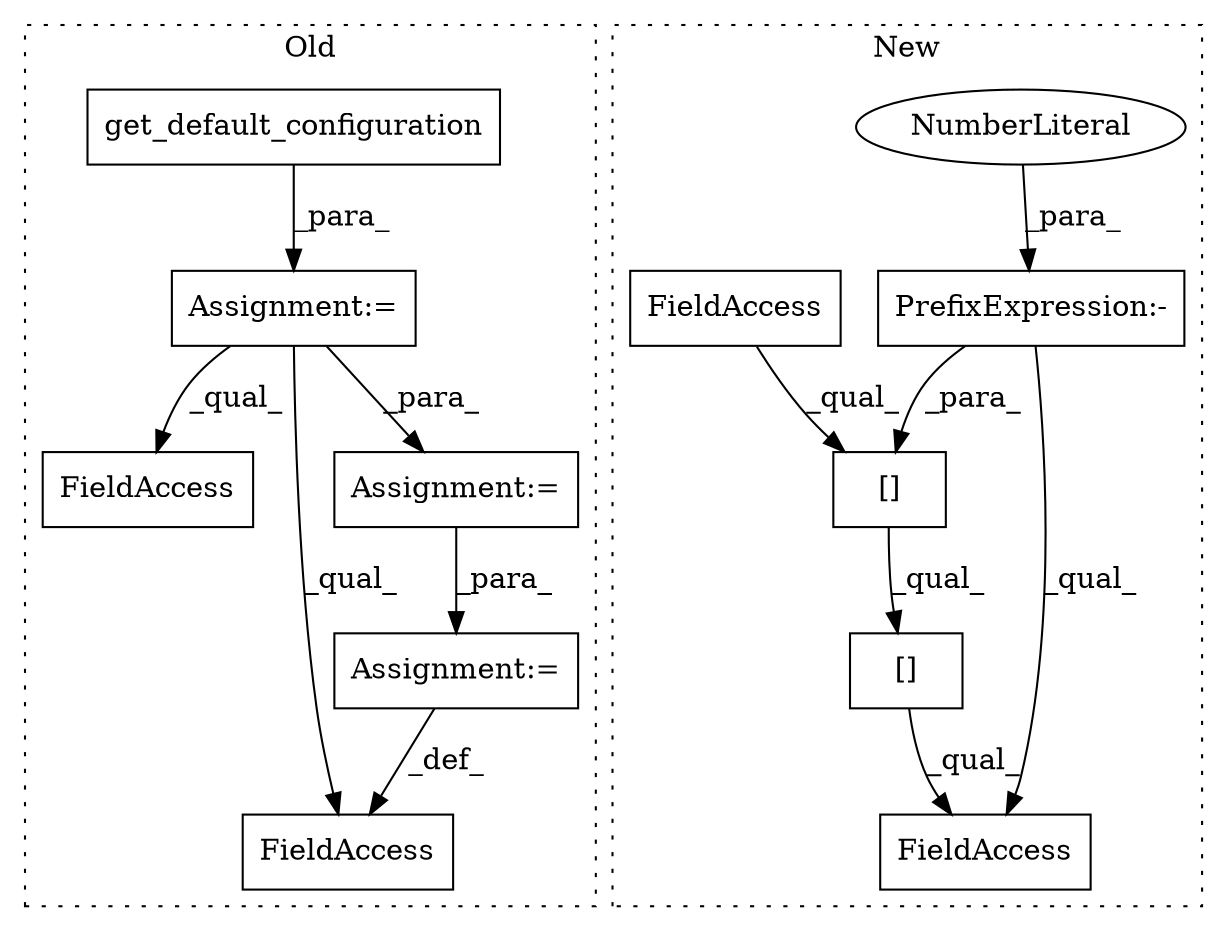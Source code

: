 digraph G {
subgraph cluster0 {
1 [label="get_default_configuration" a="32" s="19399" l="27" shape="box"];
3 [label="FieldAccess" a="22" s="19700" l="13" shape="box"];
9 [label="Assignment:=" a="7" s="19395" l="1" shape="box"];
10 [label="FieldAccess" a="22" s="20469" l="13" shape="box"];
11 [label="Assignment:=" a="7" s="20482" l="1" shape="box"];
12 [label="Assignment:=" a="7" s="19733" l="1" shape="box"];
label = "Old";
style="dotted";
}
subgraph cluster1 {
2 [label="[]" a="2" s="19188,19203" l="14,1" shape="box"];
4 [label="PrefixExpression:-" a="38" s="19198" l="1" shape="box"];
5 [label="[]" a="2" s="19188,19200" l="10,1" shape="box"];
6 [label="NumberLiteral" a="34" s="19199" l="1" shape="ellipse"];
7 [label="FieldAccess" a="22" s="19188" l="9" shape="box"];
8 [label="FieldAccess" a="22" s="19188" l="30" shape="box"];
label = "New";
style="dotted";
}
1 -> 9 [label="_para_"];
2 -> 8 [label="_qual_"];
4 -> 5 [label="_para_"];
4 -> 8 [label="_qual_"];
5 -> 2 [label="_qual_"];
6 -> 4 [label="_para_"];
7 -> 5 [label="_qual_"];
9 -> 10 [label="_qual_"];
9 -> 3 [label="_qual_"];
9 -> 12 [label="_para_"];
11 -> 10 [label="_def_"];
12 -> 11 [label="_para_"];
}